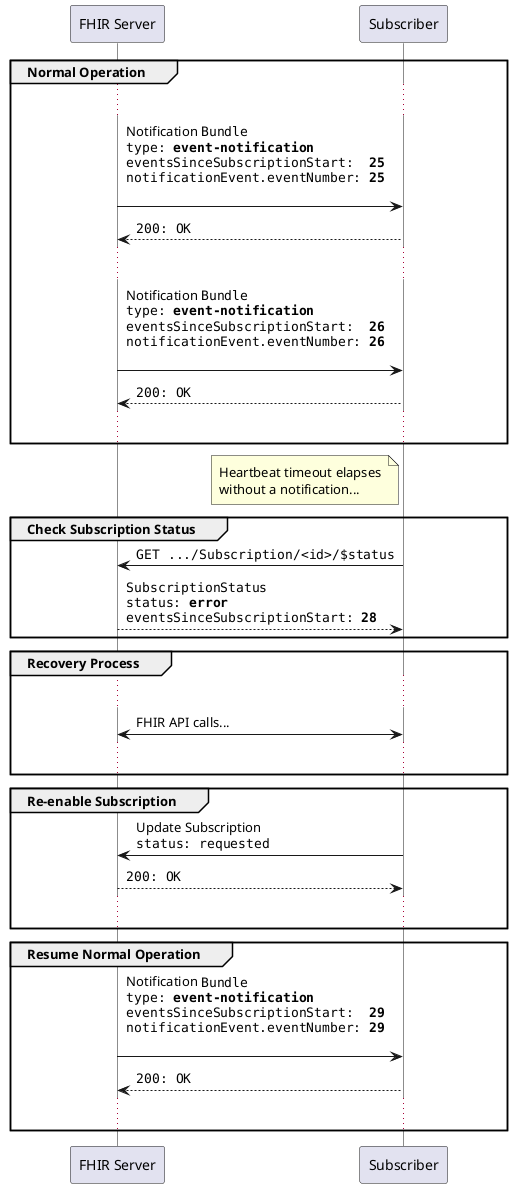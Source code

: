 @startuml
skinparam NoteTextAlignment left
skinparam Padding 2
skinparam ParticipantPadding 50
skinparam LifelineStrategy solid

participant "FHIR Server" as S
participant Subscriber    as C

group Normal Operation
  ...
  S -> C: Notification ""Bundle""\n""type: **event-notification**""\n""eventsSinceSubscriptionStart:  **25**""\n""notificationEvent.eventNumber: **25**""\n
  return ""200: OK""
  ...
  S -> C: Notification ""Bundle""\n""type: **event-notification**""\n""eventsSinceSubscriptionStart:  **26**""\n""notificationEvent.eventNumber: **26**""\n
  return ""200: OK""
  ...
end

note left of C
  Heartbeat timeout elapses
  without a notification...
end note

group Check Subscription Status
  C -> S: ""GET .../Subscription/<id>/$status""
  return ""SubscriptionStatus""\n""status: **error**""\n""eventsSinceSubscriptionStart: **28**""
end

group Recovery Process
  ...
  C <-> S: FHIR API calls...
  ...
end

group Re-enable Subscription
  C -> S:Update Subscription\n""status: requested""
  return ""200: OK""
  ...
end

group Resume Normal Operation
  S -> C: Notification ""Bundle""\n""type: **event-notification**""\n""eventsSinceSubscriptionStart:  **29**""\n""notificationEvent.eventNumber: **29**""\n
  return ""200: OK""
  ...
end
@enduml